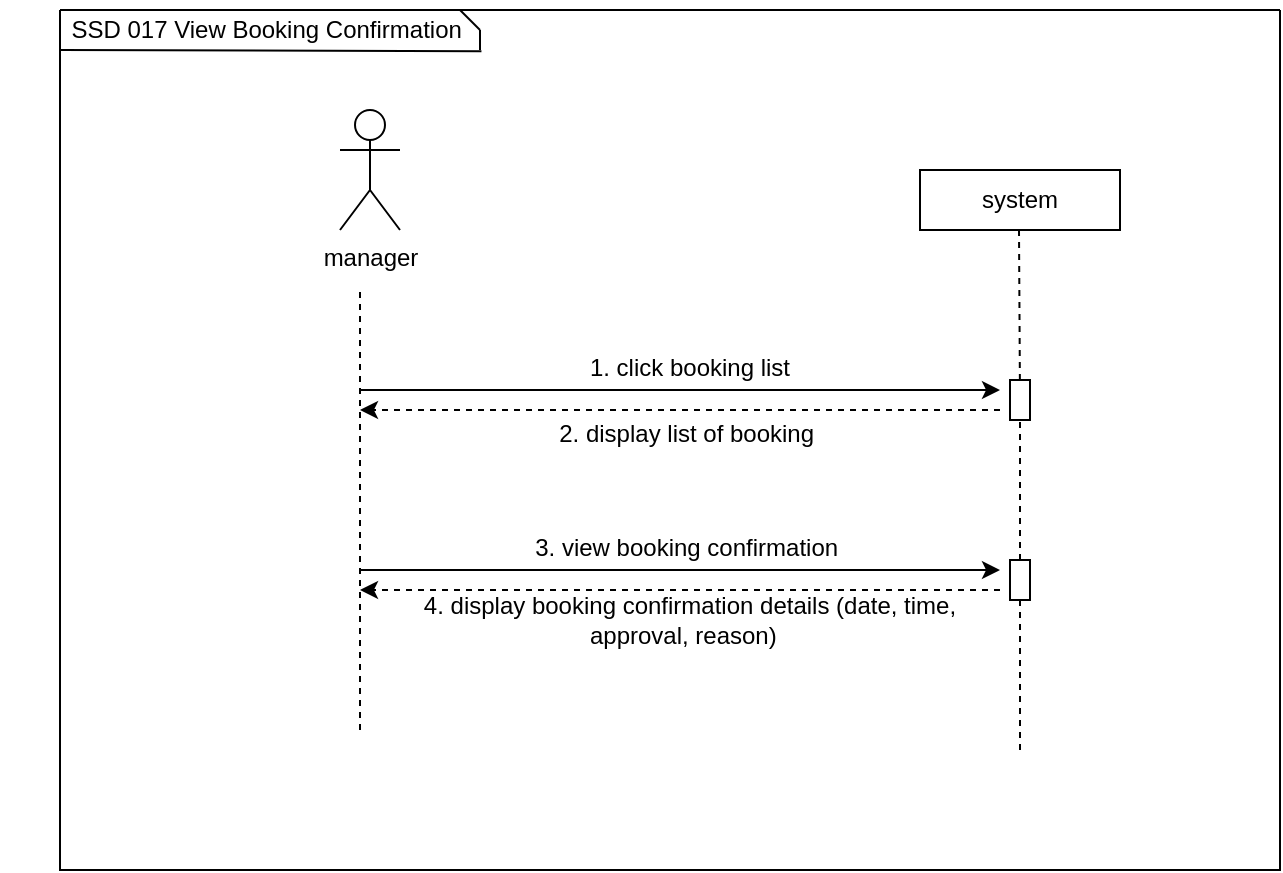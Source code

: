 <mxfile version="24.8.3">
  <diagram name="Page-1" id="DLblIMfDoTLkKbm2SkzB">
    <mxGraphModel dx="1723" dy="720" grid="1" gridSize="10" guides="1" tooltips="1" connect="1" arrows="1" fold="1" page="1" pageScale="1" pageWidth="850" pageHeight="1100" math="0" shadow="0">
      <root>
        <mxCell id="0" />
        <mxCell id="1" parent="0" />
        <mxCell id="AKLukmX9ce5BL_95IOcz-1" value="manager" style="shape=umlActor;verticalLabelPosition=bottom;verticalAlign=top;html=1;outlineConnect=0;" vertex="1" parent="1">
          <mxGeometry x="190" y="110" width="30" height="60" as="geometry" />
        </mxCell>
        <mxCell id="AKLukmX9ce5BL_95IOcz-2" value="system" style="rounded=0;whiteSpace=wrap;html=1;" vertex="1" parent="1">
          <mxGeometry x="480" y="140" width="100" height="30" as="geometry" />
        </mxCell>
        <mxCell id="AKLukmX9ce5BL_95IOcz-3" value="" style="endArrow=none;dashed=1;html=1;rounded=0;" edge="1" parent="1">
          <mxGeometry width="50" height="50" relative="1" as="geometry">
            <mxPoint x="200" y="420" as="sourcePoint" />
            <mxPoint x="200" y="200" as="targetPoint" />
          </mxGeometry>
        </mxCell>
        <mxCell id="AKLukmX9ce5BL_95IOcz-6" value="" style="endArrow=none;dashed=1;html=1;rounded=0;" edge="1" parent="1" source="AKLukmX9ce5BL_95IOcz-17">
          <mxGeometry width="50" height="50" relative="1" as="geometry">
            <mxPoint x="530" y="430" as="sourcePoint" />
            <mxPoint x="529.5" y="170" as="targetPoint" />
          </mxGeometry>
        </mxCell>
        <mxCell id="AKLukmX9ce5BL_95IOcz-7" value="" style="endArrow=classic;html=1;rounded=0;" edge="1" parent="1">
          <mxGeometry width="50" height="50" relative="1" as="geometry">
            <mxPoint x="200" y="250" as="sourcePoint" />
            <mxPoint x="520" y="250" as="targetPoint" />
          </mxGeometry>
        </mxCell>
        <mxCell id="AKLukmX9ce5BL_95IOcz-8" value="1. click booking list" style="text;html=1;align=center;verticalAlign=middle;whiteSpace=wrap;rounded=0;" vertex="1" parent="1">
          <mxGeometry x="270" y="224" width="190" height="30" as="geometry" />
        </mxCell>
        <mxCell id="AKLukmX9ce5BL_95IOcz-10" value="" style="html=1;labelBackgroundColor=#ffffff;startArrow=none;startFill=0;startSize=6;endArrow=classic;endFill=1;endSize=6;jettySize=auto;orthogonalLoop=1;strokeWidth=1;dashed=1;fontSize=14;rounded=0;" edge="1" parent="1">
          <mxGeometry width="60" height="60" relative="1" as="geometry">
            <mxPoint x="520" y="260" as="sourcePoint" />
            <mxPoint x="200" y="260" as="targetPoint" />
          </mxGeometry>
        </mxCell>
        <mxCell id="AKLukmX9ce5BL_95IOcz-11" value="2. display list of booking&amp;nbsp;" style="text;html=1;align=center;verticalAlign=middle;whiteSpace=wrap;rounded=0;" vertex="1" parent="1">
          <mxGeometry x="270" y="257" width="190" height="30" as="geometry" />
        </mxCell>
        <mxCell id="AKLukmX9ce5BL_95IOcz-12" value="" style="endArrow=classic;html=1;rounded=0;" edge="1" parent="1">
          <mxGeometry width="50" height="50" relative="1" as="geometry">
            <mxPoint x="200" y="340" as="sourcePoint" />
            <mxPoint x="520" y="340" as="targetPoint" />
          </mxGeometry>
        </mxCell>
        <mxCell id="AKLukmX9ce5BL_95IOcz-13" value="3. view booking confirmation&amp;nbsp;" style="text;html=1;align=center;verticalAlign=middle;whiteSpace=wrap;rounded=0;" vertex="1" parent="1">
          <mxGeometry x="225" y="314" width="280" height="30" as="geometry" />
        </mxCell>
        <mxCell id="AKLukmX9ce5BL_95IOcz-15" value="" style="html=1;labelBackgroundColor=#ffffff;startArrow=none;startFill=0;startSize=6;endArrow=classic;endFill=1;endSize=6;jettySize=auto;orthogonalLoop=1;strokeWidth=1;dashed=1;fontSize=14;rounded=0;" edge="1" parent="1">
          <mxGeometry width="60" height="60" relative="1" as="geometry">
            <mxPoint x="520" y="350" as="sourcePoint" />
            <mxPoint x="200" y="350" as="targetPoint" />
          </mxGeometry>
        </mxCell>
        <mxCell id="AKLukmX9ce5BL_95IOcz-16" value="4. display booking confirmation details (date, time, approval, reason)&amp;nbsp;&amp;nbsp;" style="text;html=1;align=center;verticalAlign=middle;whiteSpace=wrap;rounded=0;" vertex="1" parent="1">
          <mxGeometry x="225" y="350" width="280" height="30" as="geometry" />
        </mxCell>
        <mxCell id="AKLukmX9ce5BL_95IOcz-18" value="" style="endArrow=none;dashed=1;html=1;rounded=0;" edge="1" parent="1" source="AKLukmX9ce5BL_95IOcz-19" target="AKLukmX9ce5BL_95IOcz-17">
          <mxGeometry width="50" height="50" relative="1" as="geometry">
            <mxPoint x="530" y="430" as="sourcePoint" />
            <mxPoint x="529.5" y="170" as="targetPoint" />
          </mxGeometry>
        </mxCell>
        <mxCell id="AKLukmX9ce5BL_95IOcz-17" value="" style="rounded=0;whiteSpace=wrap;html=1;rotation=90;" vertex="1" parent="1">
          <mxGeometry x="520" y="250" width="20" height="10" as="geometry" />
        </mxCell>
        <mxCell id="AKLukmX9ce5BL_95IOcz-20" value="" style="endArrow=none;dashed=1;html=1;rounded=0;" edge="1" parent="1" target="AKLukmX9ce5BL_95IOcz-19">
          <mxGeometry width="50" height="50" relative="1" as="geometry">
            <mxPoint x="530" y="430" as="sourcePoint" />
            <mxPoint x="530" y="265" as="targetPoint" />
          </mxGeometry>
        </mxCell>
        <mxCell id="AKLukmX9ce5BL_95IOcz-19" value="" style="rounded=0;whiteSpace=wrap;html=1;rotation=90;" vertex="1" parent="1">
          <mxGeometry x="520" y="340" width="20" height="10" as="geometry" />
        </mxCell>
        <mxCell id="AKLukmX9ce5BL_95IOcz-21" value="" style="swimlane;startSize=0;" vertex="1" parent="1">
          <mxGeometry x="50" y="60" width="610" height="430" as="geometry" />
        </mxCell>
        <mxCell id="AKLukmX9ce5BL_95IOcz-24" value="" style="endArrow=none;html=1;rounded=0;" edge="1" parent="AKLukmX9ce5BL_95IOcz-21">
          <mxGeometry width="50" height="50" relative="1" as="geometry">
            <mxPoint x="210" y="20" as="sourcePoint" />
            <mxPoint x="210" y="10" as="targetPoint" />
          </mxGeometry>
        </mxCell>
        <mxCell id="AKLukmX9ce5BL_95IOcz-25" value="" style="endArrow=none;html=1;rounded=0;" edge="1" parent="AKLukmX9ce5BL_95IOcz-21">
          <mxGeometry width="50" height="50" relative="1" as="geometry">
            <mxPoint x="200" as="sourcePoint" />
            <mxPoint x="210" y="10" as="targetPoint" />
          </mxGeometry>
        </mxCell>
        <mxCell id="AKLukmX9ce5BL_95IOcz-27" value="&lt;span style=&quot;white-space: pre;&quot;&gt;&#x9;&lt;/span&gt;SSD 017 View Booking Confirmation" style="text;html=1;align=center;verticalAlign=middle;whiteSpace=wrap;rounded=0;" vertex="1" parent="AKLukmX9ce5BL_95IOcz-21">
          <mxGeometry x="-30" y="-5" width="240" height="30" as="geometry" />
        </mxCell>
        <mxCell id="AKLukmX9ce5BL_95IOcz-23" value="" style="endArrow=none;html=1;rounded=0;entryX=1.003;entryY=0.854;entryDx=0;entryDy=0;entryPerimeter=0;" edge="1" parent="AKLukmX9ce5BL_95IOcz-21" target="AKLukmX9ce5BL_95IOcz-27">
          <mxGeometry width="50" height="50" relative="1" as="geometry">
            <mxPoint y="20" as="sourcePoint" />
            <mxPoint x="100" y="20" as="targetPoint" />
          </mxGeometry>
        </mxCell>
      </root>
    </mxGraphModel>
  </diagram>
</mxfile>
